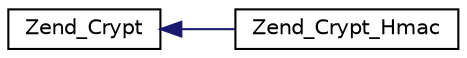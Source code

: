 digraph G
{
  edge [fontname="Helvetica",fontsize="10",labelfontname="Helvetica",labelfontsize="10"];
  node [fontname="Helvetica",fontsize="10",shape=record];
  rankdir="LR";
  Node1 [label="Zend_Crypt",height=0.2,width=0.4,color="black", fillcolor="white", style="filled",URL="$class_zend___crypt.html"];
  Node1 -> Node2 [dir="back",color="midnightblue",fontsize="10",style="solid",fontname="Helvetica"];
  Node2 [label="Zend_Crypt_Hmac",height=0.2,width=0.4,color="black", fillcolor="white", style="filled",URL="$class_zend___crypt___hmac.html"];
}
